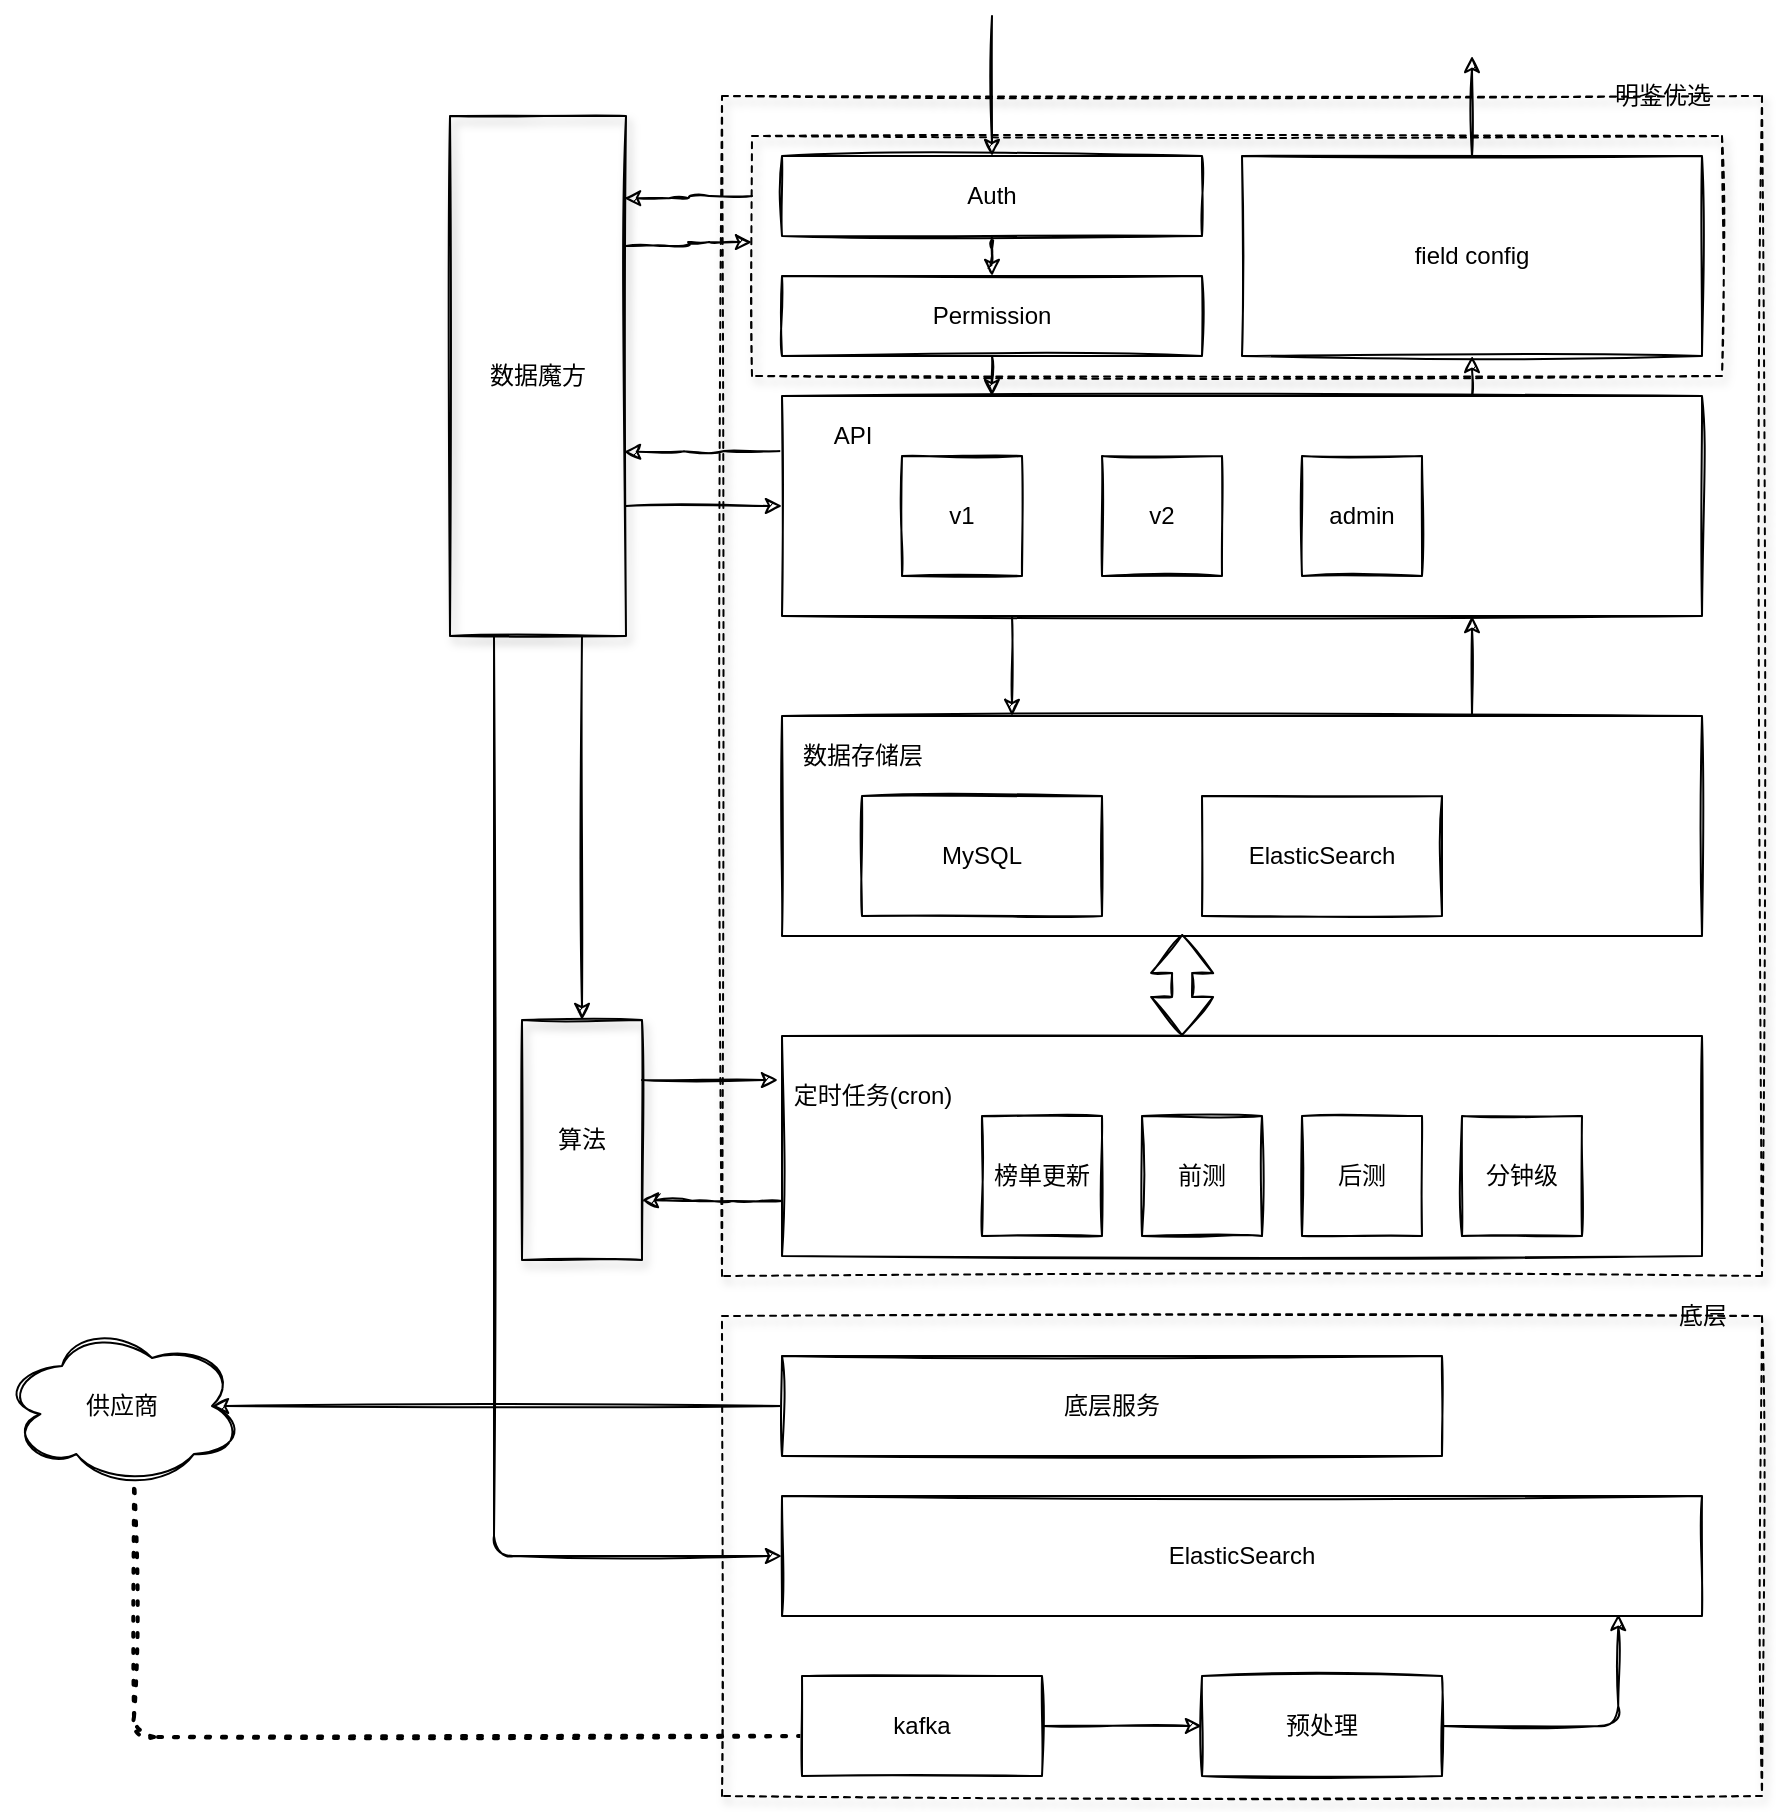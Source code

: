 <mxfile version="15.8.6" type="github">
  <diagram id="wS9bEheT6UiltXXAWt31" name="第 1 页">
    <mxGraphModel dx="946" dy="646" grid="1" gridSize="10" guides="1" tooltips="1" connect="1" arrows="1" fold="1" page="1" pageScale="1" pageWidth="12000" pageHeight="12000" math="0" shadow="0">
      <root>
        <mxCell id="0" />
        <mxCell id="1" parent="0" />
        <mxCell id="LwtjC8Bvbs0usFyJ0WZU-47" value="" style="rounded=0;whiteSpace=wrap;html=1;sketch=1;dashed=1;fillColor=none;shadow=1;" vertex="1" parent="1">
          <mxGeometry x="560" y="770" width="520" height="240" as="geometry" />
        </mxCell>
        <mxCell id="LwtjC8Bvbs0usFyJ0WZU-48" value="" style="rounded=0;whiteSpace=wrap;html=1;sketch=1;dashed=1;fillColor=none;shadow=1;" vertex="1" parent="1">
          <mxGeometry x="560" y="160" width="520" height="590" as="geometry" />
        </mxCell>
        <mxCell id="LwtjC8Bvbs0usFyJ0WZU-66" style="edgeStyle=orthogonalEdgeStyle;rounded=1;sketch=1;orthogonalLoop=1;jettySize=auto;html=1;exitX=0;exitY=0.25;exitDx=0;exitDy=0;entryX=0.989;entryY=0.646;entryDx=0;entryDy=0;entryPerimeter=0;" edge="1" parent="1" source="LwtjC8Bvbs0usFyJ0WZU-1" target="LwtjC8Bvbs0usFyJ0WZU-51">
          <mxGeometry relative="1" as="geometry" />
        </mxCell>
        <mxCell id="LwtjC8Bvbs0usFyJ0WZU-1" value="" style="rounded=0;whiteSpace=wrap;html=1;sketch=1;" vertex="1" parent="1">
          <mxGeometry x="590" y="310" width="460" height="110" as="geometry" />
        </mxCell>
        <mxCell id="LwtjC8Bvbs0usFyJ0WZU-2" value="API" style="text;html=1;resizable=0;autosize=1;align=center;verticalAlign=middle;points=[];fillColor=none;strokeColor=none;rounded=0;sketch=1;" vertex="1" parent="1">
          <mxGeometry x="610" y="320" width="30" height="20" as="geometry" />
        </mxCell>
        <mxCell id="LwtjC8Bvbs0usFyJ0WZU-3" value="v1" style="rounded=0;whiteSpace=wrap;html=1;sketch=1;" vertex="1" parent="1">
          <mxGeometry x="650" y="340" width="60" height="60" as="geometry" />
        </mxCell>
        <mxCell id="LwtjC8Bvbs0usFyJ0WZU-4" value="v2" style="rounded=0;whiteSpace=wrap;html=1;sketch=1;" vertex="1" parent="1">
          <mxGeometry x="750" y="340" width="60" height="60" as="geometry" />
        </mxCell>
        <mxCell id="LwtjC8Bvbs0usFyJ0WZU-5" value="admin" style="rounded=0;whiteSpace=wrap;html=1;sketch=1;" vertex="1" parent="1">
          <mxGeometry x="850" y="340" width="60" height="60" as="geometry" />
        </mxCell>
        <mxCell id="LwtjC8Bvbs0usFyJ0WZU-6" value="" style="rounded=0;whiteSpace=wrap;html=1;sketch=1;" vertex="1" parent="1">
          <mxGeometry x="590" y="470" width="460" height="110" as="geometry" />
        </mxCell>
        <mxCell id="LwtjC8Bvbs0usFyJ0WZU-7" value="MySQL" style="rounded=0;whiteSpace=wrap;html=1;sketch=1;" vertex="1" parent="1">
          <mxGeometry x="630" y="510" width="120" height="60" as="geometry" />
        </mxCell>
        <mxCell id="LwtjC8Bvbs0usFyJ0WZU-8" value="数据存储层" style="text;html=1;resizable=0;autosize=1;align=center;verticalAlign=middle;points=[];fillColor=none;strokeColor=none;rounded=0;sketch=1;" vertex="1" parent="1">
          <mxGeometry x="590" y="480" width="80" height="20" as="geometry" />
        </mxCell>
        <mxCell id="LwtjC8Bvbs0usFyJ0WZU-9" value="ElasticSearch" style="rounded=0;whiteSpace=wrap;html=1;sketch=1;" vertex="1" parent="1">
          <mxGeometry x="800" y="510" width="120" height="60" as="geometry" />
        </mxCell>
        <mxCell id="LwtjC8Bvbs0usFyJ0WZU-58" style="edgeStyle=orthogonalEdgeStyle;rounded=1;sketch=1;orthogonalLoop=1;jettySize=auto;html=1;exitX=0;exitY=0.75;exitDx=0;exitDy=0;entryX=1;entryY=0.75;entryDx=0;entryDy=0;" edge="1" parent="1" source="LwtjC8Bvbs0usFyJ0WZU-10" target="LwtjC8Bvbs0usFyJ0WZU-57">
          <mxGeometry relative="1" as="geometry" />
        </mxCell>
        <mxCell id="LwtjC8Bvbs0usFyJ0WZU-10" value="" style="rounded=0;whiteSpace=wrap;html=1;sketch=1;" vertex="1" parent="1">
          <mxGeometry x="590" y="630" width="460" height="110" as="geometry" />
        </mxCell>
        <mxCell id="LwtjC8Bvbs0usFyJ0WZU-11" value="定时任务(cron)" style="text;html=1;resizable=0;autosize=1;align=center;verticalAlign=middle;points=[];fillColor=none;strokeColor=none;rounded=0;sketch=1;" vertex="1" parent="1">
          <mxGeometry x="590" y="650" width="90" height="20" as="geometry" />
        </mxCell>
        <mxCell id="LwtjC8Bvbs0usFyJ0WZU-12" value="榜单更新" style="rounded=0;whiteSpace=wrap;html=1;sketch=1;" vertex="1" parent="1">
          <mxGeometry x="690" y="670" width="60" height="60" as="geometry" />
        </mxCell>
        <mxCell id="LwtjC8Bvbs0usFyJ0WZU-13" value="前测" style="rounded=0;whiteSpace=wrap;html=1;sketch=1;" vertex="1" parent="1">
          <mxGeometry x="770" y="670" width="60" height="60" as="geometry" />
        </mxCell>
        <mxCell id="LwtjC8Bvbs0usFyJ0WZU-14" value="后测&lt;span style=&quot;color: rgba(0 , 0 , 0 , 0) ; font-family: monospace ; font-size: 0px&quot;&gt;%3CmxGraphModel%3E%3Croot%3E%3CmxCell%20id%3D%220%22%2F%3E%3CmxCell%20id%3D%221%22%20parent%3D%220%22%2F%3E%3CmxCell%20id%3D%222%22%20value%3D%22%E6%A6%9C%E5%8D%95%E6%9B%B4%E6%96%B0%22%20style%3D%22rounded%3D0%3BwhiteSpace%3Dwrap%3Bhtml%3D1%3Bsketch%3D1%3B%22%20vertex%3D%221%22%20parent%3D%221%22%3E%3CmxGeometry%20x%3D%22690%22%20y%3D%22670%22%20width%3D%2260%22%20height%3D%2260%22%20as%3D%22geometry%22%2F%3E%3C%2FmxCell%3E%3C%2Froot%3E%3C%2FmxGraphModel%3E&lt;/span&gt;" style="rounded=0;whiteSpace=wrap;html=1;sketch=1;" vertex="1" parent="1">
          <mxGeometry x="850" y="670" width="60" height="60" as="geometry" />
        </mxCell>
        <mxCell id="LwtjC8Bvbs0usFyJ0WZU-15" value="分钟级" style="rounded=0;whiteSpace=wrap;html=1;sketch=1;" vertex="1" parent="1">
          <mxGeometry x="930" y="670" width="60" height="60" as="geometry" />
        </mxCell>
        <mxCell id="LwtjC8Bvbs0usFyJ0WZU-40" style="edgeStyle=orthogonalEdgeStyle;curved=0;rounded=1;sketch=1;orthogonalLoop=1;jettySize=auto;html=1;exitX=0;exitY=0.5;exitDx=0;exitDy=0;entryX=0.875;entryY=0.5;entryDx=0;entryDy=0;entryPerimeter=0;" edge="1" parent="1" source="LwtjC8Bvbs0usFyJ0WZU-16" target="LwtjC8Bvbs0usFyJ0WZU-41">
          <mxGeometry relative="1" as="geometry">
            <mxPoint x="290" y="815" as="targetPoint" />
          </mxGeometry>
        </mxCell>
        <mxCell id="LwtjC8Bvbs0usFyJ0WZU-16" value="底层服务" style="rounded=0;whiteSpace=wrap;html=1;sketch=1;" vertex="1" parent="1">
          <mxGeometry x="590" y="790" width="330" height="50" as="geometry" />
        </mxCell>
        <mxCell id="LwtjC8Bvbs0usFyJ0WZU-18" value="ElasticSearch" style="rounded=0;whiteSpace=wrap;html=1;sketch=1;" vertex="1" parent="1">
          <mxGeometry x="590" y="860" width="460" height="60" as="geometry" />
        </mxCell>
        <mxCell id="LwtjC8Bvbs0usFyJ0WZU-31" value="" style="edgeStyle=orthogonalEdgeStyle;curved=0;rounded=1;sketch=1;orthogonalLoop=1;jettySize=auto;html=1;" edge="1" parent="1" source="LwtjC8Bvbs0usFyJ0WZU-20" target="LwtjC8Bvbs0usFyJ0WZU-21">
          <mxGeometry relative="1" as="geometry" />
        </mxCell>
        <mxCell id="LwtjC8Bvbs0usFyJ0WZU-20" value="Auth" style="rounded=0;whiteSpace=wrap;html=1;sketch=1;" vertex="1" parent="1">
          <mxGeometry x="590" y="190" width="210" height="40" as="geometry" />
        </mxCell>
        <mxCell id="LwtjC8Bvbs0usFyJ0WZU-28" style="edgeStyle=orthogonalEdgeStyle;curved=0;rounded=1;sketch=1;orthogonalLoop=1;jettySize=auto;html=1;exitX=0.5;exitY=1;exitDx=0;exitDy=0;entryX=0.228;entryY=0;entryDx=0;entryDy=0;entryPerimeter=0;" edge="1" parent="1" source="LwtjC8Bvbs0usFyJ0WZU-21" target="LwtjC8Bvbs0usFyJ0WZU-1">
          <mxGeometry relative="1" as="geometry" />
        </mxCell>
        <mxCell id="LwtjC8Bvbs0usFyJ0WZU-21" value="Permission" style="rounded=0;whiteSpace=wrap;html=1;sketch=1;" vertex="1" parent="1">
          <mxGeometry x="590" y="250" width="210" height="40" as="geometry" />
        </mxCell>
        <mxCell id="LwtjC8Bvbs0usFyJ0WZU-22" value="field config" style="rounded=0;whiteSpace=wrap;html=1;sketch=1;" vertex="1" parent="1">
          <mxGeometry x="820" y="190" width="230" height="100" as="geometry" />
        </mxCell>
        <mxCell id="LwtjC8Bvbs0usFyJ0WZU-23" value="" style="shape=flexArrow;endArrow=classic;startArrow=classic;html=1;rounded=1;sketch=1;curved=0;entryX=0.435;entryY=0.991;entryDx=0;entryDy=0;entryPerimeter=0;" edge="1" parent="1" target="LwtjC8Bvbs0usFyJ0WZU-6">
          <mxGeometry width="100" height="100" relative="1" as="geometry">
            <mxPoint x="790" y="630" as="sourcePoint" />
            <mxPoint x="850" y="570" as="targetPoint" />
          </mxGeometry>
        </mxCell>
        <mxCell id="LwtjC8Bvbs0usFyJ0WZU-24" value="" style="endArrow=classic;html=1;rounded=1;sketch=1;curved=0;entryX=0.5;entryY=0;entryDx=0;entryDy=0;" edge="1" parent="1" target="LwtjC8Bvbs0usFyJ0WZU-20">
          <mxGeometry width="50" height="50" relative="1" as="geometry">
            <mxPoint x="695" y="120" as="sourcePoint" />
            <mxPoint x="720" y="160" as="targetPoint" />
          </mxGeometry>
        </mxCell>
        <mxCell id="LwtjC8Bvbs0usFyJ0WZU-32" value="" style="endArrow=classic;html=1;rounded=1;sketch=1;curved=0;exitX=0.25;exitY=1;exitDx=0;exitDy=0;entryX=0.25;entryY=0;entryDx=0;entryDy=0;" edge="1" parent="1" source="LwtjC8Bvbs0usFyJ0WZU-1" target="LwtjC8Bvbs0usFyJ0WZU-6">
          <mxGeometry width="50" height="50" relative="1" as="geometry">
            <mxPoint x="830" y="520" as="sourcePoint" />
            <mxPoint x="880" y="470" as="targetPoint" />
          </mxGeometry>
        </mxCell>
        <mxCell id="LwtjC8Bvbs0usFyJ0WZU-33" value="" style="endArrow=classic;html=1;rounded=1;sketch=1;curved=0;entryX=0.75;entryY=1;entryDx=0;entryDy=0;exitX=0.75;exitY=0;exitDx=0;exitDy=0;" edge="1" parent="1" source="LwtjC8Bvbs0usFyJ0WZU-6" target="LwtjC8Bvbs0usFyJ0WZU-1">
          <mxGeometry width="50" height="50" relative="1" as="geometry">
            <mxPoint x="830" y="590" as="sourcePoint" />
            <mxPoint x="880" y="540" as="targetPoint" />
          </mxGeometry>
        </mxCell>
        <mxCell id="LwtjC8Bvbs0usFyJ0WZU-34" value="" style="endArrow=classic;html=1;rounded=1;sketch=1;curved=0;exitX=0.5;exitY=0;exitDx=0;exitDy=0;" edge="1" parent="1" source="LwtjC8Bvbs0usFyJ0WZU-22">
          <mxGeometry width="50" height="50" relative="1" as="geometry">
            <mxPoint x="935" y="190" as="sourcePoint" />
            <mxPoint x="935" y="140" as="targetPoint" />
          </mxGeometry>
        </mxCell>
        <mxCell id="LwtjC8Bvbs0usFyJ0WZU-35" value="" style="endArrow=classic;html=1;rounded=1;sketch=1;curved=0;entryX=0.5;entryY=1;entryDx=0;entryDy=0;" edge="1" parent="1" target="LwtjC8Bvbs0usFyJ0WZU-22">
          <mxGeometry width="50" height="50" relative="1" as="geometry">
            <mxPoint x="935" y="310" as="sourcePoint" />
            <mxPoint x="880" y="390" as="targetPoint" />
          </mxGeometry>
        </mxCell>
        <mxCell id="LwtjC8Bvbs0usFyJ0WZU-41" value="供应商" style="ellipse;shape=cloud;whiteSpace=wrap;html=1;rounded=0;sketch=1;" vertex="1" parent="1">
          <mxGeometry x="200" y="775" width="120" height="80" as="geometry" />
        </mxCell>
        <mxCell id="LwtjC8Bvbs0usFyJ0WZU-42" value="" style="endArrow=none;dashed=1;html=1;dashPattern=1 3;strokeWidth=2;rounded=1;sketch=1;entryX=0.55;entryY=0.95;entryDx=0;entryDy=0;entryPerimeter=0;edgeStyle=orthogonalEdgeStyle;" edge="1" parent="1" target="LwtjC8Bvbs0usFyJ0WZU-41">
          <mxGeometry width="50" height="50" relative="1" as="geometry">
            <mxPoint x="600" y="980" as="sourcePoint" />
            <mxPoint x="230" y="850" as="targetPoint" />
          </mxGeometry>
        </mxCell>
        <mxCell id="LwtjC8Bvbs0usFyJ0WZU-45" value="" style="edgeStyle=orthogonalEdgeStyle;curved=0;rounded=1;sketch=1;orthogonalLoop=1;jettySize=auto;html=1;" edge="1" parent="1" source="LwtjC8Bvbs0usFyJ0WZU-43" target="LwtjC8Bvbs0usFyJ0WZU-44">
          <mxGeometry relative="1" as="geometry" />
        </mxCell>
        <mxCell id="LwtjC8Bvbs0usFyJ0WZU-43" value="kafka" style="rounded=0;whiteSpace=wrap;html=1;sketch=1;" vertex="1" parent="1">
          <mxGeometry x="600" y="950" width="120" height="50" as="geometry" />
        </mxCell>
        <mxCell id="LwtjC8Bvbs0usFyJ0WZU-46" style="edgeStyle=orthogonalEdgeStyle;curved=0;rounded=1;sketch=1;orthogonalLoop=1;jettySize=auto;html=1;exitX=1;exitY=0.5;exitDx=0;exitDy=0;entryX=0.909;entryY=0.983;entryDx=0;entryDy=0;entryPerimeter=0;" edge="1" parent="1" source="LwtjC8Bvbs0usFyJ0WZU-44" target="LwtjC8Bvbs0usFyJ0WZU-18">
          <mxGeometry relative="1" as="geometry">
            <Array as="points">
              <mxPoint x="1008" y="975" />
            </Array>
          </mxGeometry>
        </mxCell>
        <mxCell id="LwtjC8Bvbs0usFyJ0WZU-44" value="预处理" style="rounded=0;whiteSpace=wrap;html=1;sketch=1;" vertex="1" parent="1">
          <mxGeometry x="800" y="950" width="120" height="50" as="geometry" />
        </mxCell>
        <mxCell id="LwtjC8Bvbs0usFyJ0WZU-49" value="明鉴优选" style="text;html=1;resizable=0;autosize=1;align=center;verticalAlign=middle;points=[];fillColor=none;strokeColor=none;rounded=0;shadow=1;dashed=1;sketch=1;" vertex="1" parent="1">
          <mxGeometry x="1000" y="150" width="60" height="20" as="geometry" />
        </mxCell>
        <mxCell id="LwtjC8Bvbs0usFyJ0WZU-50" value="底层" style="text;html=1;resizable=0;autosize=1;align=center;verticalAlign=middle;points=[];fillColor=none;strokeColor=none;rounded=0;shadow=1;dashed=1;sketch=1;" vertex="1" parent="1">
          <mxGeometry x="1030" y="760" width="40" height="20" as="geometry" />
        </mxCell>
        <mxCell id="LwtjC8Bvbs0usFyJ0WZU-55" style="edgeStyle=orthogonalEdgeStyle;rounded=1;sketch=1;orthogonalLoop=1;jettySize=auto;html=1;exitX=0.25;exitY=1;exitDx=0;exitDy=0;entryX=0;entryY=0.5;entryDx=0;entryDy=0;" edge="1" parent="1" source="LwtjC8Bvbs0usFyJ0WZU-51" target="LwtjC8Bvbs0usFyJ0WZU-18">
          <mxGeometry relative="1" as="geometry" />
        </mxCell>
        <mxCell id="LwtjC8Bvbs0usFyJ0WZU-60" style="edgeStyle=orthogonalEdgeStyle;rounded=1;sketch=1;orthogonalLoop=1;jettySize=auto;html=1;exitX=0.75;exitY=1;exitDx=0;exitDy=0;entryX=0.5;entryY=0;entryDx=0;entryDy=0;" edge="1" parent="1" source="LwtjC8Bvbs0usFyJ0WZU-51" target="LwtjC8Bvbs0usFyJ0WZU-57">
          <mxGeometry relative="1" as="geometry" />
        </mxCell>
        <mxCell id="LwtjC8Bvbs0usFyJ0WZU-68" style="edgeStyle=orthogonalEdgeStyle;rounded=1;sketch=1;orthogonalLoop=1;jettySize=auto;html=1;exitX=1;exitY=0.75;exitDx=0;exitDy=0;" edge="1" parent="1" source="LwtjC8Bvbs0usFyJ0WZU-51" target="LwtjC8Bvbs0usFyJ0WZU-1">
          <mxGeometry relative="1" as="geometry" />
        </mxCell>
        <mxCell id="LwtjC8Bvbs0usFyJ0WZU-70" style="edgeStyle=orthogonalEdgeStyle;rounded=1;sketch=1;orthogonalLoop=1;jettySize=auto;html=1;exitX=1;exitY=0.25;exitDx=0;exitDy=0;entryX=0;entryY=0.442;entryDx=0;entryDy=0;entryPerimeter=0;" edge="1" parent="1" source="LwtjC8Bvbs0usFyJ0WZU-51" target="LwtjC8Bvbs0usFyJ0WZU-61">
          <mxGeometry relative="1" as="geometry" />
        </mxCell>
        <mxCell id="LwtjC8Bvbs0usFyJ0WZU-51" value="数据魔方" style="rounded=0;whiteSpace=wrap;html=1;shadow=1;sketch=1;fillColor=none;strokeColor=default;" vertex="1" parent="1">
          <mxGeometry x="424" y="170" width="88" height="260" as="geometry" />
        </mxCell>
        <mxCell id="LwtjC8Bvbs0usFyJ0WZU-59" style="edgeStyle=orthogonalEdgeStyle;rounded=1;sketch=1;orthogonalLoop=1;jettySize=auto;html=1;exitX=1;exitY=0.25;exitDx=0;exitDy=0;entryX=-0.022;entryY=0.1;entryDx=0;entryDy=0;entryPerimeter=0;" edge="1" parent="1" source="LwtjC8Bvbs0usFyJ0WZU-57" target="LwtjC8Bvbs0usFyJ0WZU-11">
          <mxGeometry relative="1" as="geometry" />
        </mxCell>
        <mxCell id="LwtjC8Bvbs0usFyJ0WZU-57" value="算法" style="rounded=0;whiteSpace=wrap;html=1;shadow=1;sketch=1;strokeColor=default;fillColor=none;" vertex="1" parent="1">
          <mxGeometry x="460" y="622" width="60" height="120" as="geometry" />
        </mxCell>
        <mxCell id="LwtjC8Bvbs0usFyJ0WZU-71" style="edgeStyle=orthogonalEdgeStyle;rounded=1;sketch=1;orthogonalLoop=1;jettySize=auto;html=1;exitX=0;exitY=0.25;exitDx=0;exitDy=0;entryX=0.989;entryY=0.158;entryDx=0;entryDy=0;entryPerimeter=0;" edge="1" parent="1" source="LwtjC8Bvbs0usFyJ0WZU-61" target="LwtjC8Bvbs0usFyJ0WZU-51">
          <mxGeometry relative="1" as="geometry" />
        </mxCell>
        <mxCell id="LwtjC8Bvbs0usFyJ0WZU-61" value="" style="rounded=0;whiteSpace=wrap;html=1;shadow=1;sketch=1;strokeColor=default;fillColor=none;dashed=1;" vertex="1" parent="1">
          <mxGeometry x="575" y="180" width="485" height="120" as="geometry" />
        </mxCell>
      </root>
    </mxGraphModel>
  </diagram>
</mxfile>
